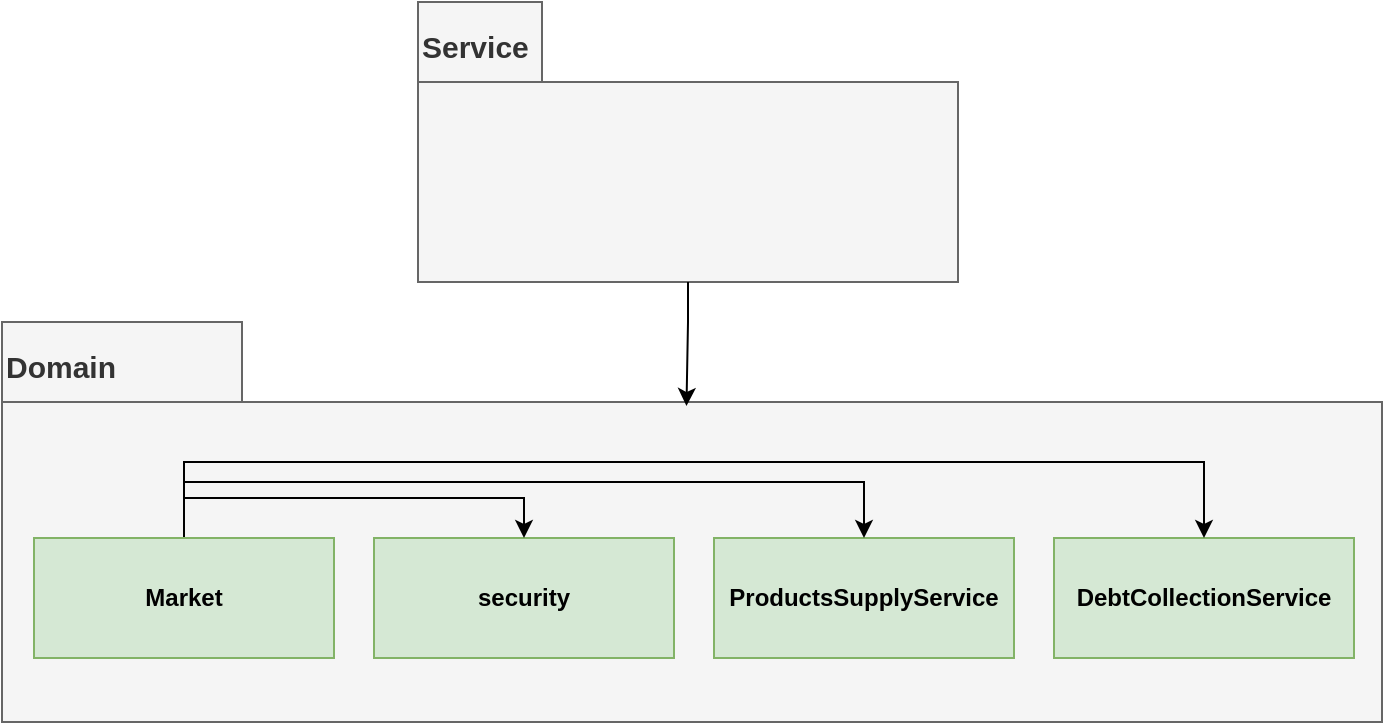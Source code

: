 <mxfile version="18.0.1" type="device"><diagram id="WINiYsrLR5DF2flFKfvO" name="Page-1"><mxGraphModel dx="1038" dy="539" grid="1" gridSize="10" guides="1" tooltips="1" connect="1" arrows="1" fold="1" page="1" pageScale="1" pageWidth="850" pageHeight="1100" math="0" shadow="0"><root><mxCell id="0"/><mxCell id="1" parent="0"/><mxCell id="gpHsnzqi3Fg0UTR9Mf0X-3" value="&lt;font style=&quot;font-size: 15px ; line-height: 0.5&quot;&gt;Service&lt;/font&gt;" style="shape=folder;fontStyle=1;spacingTop=10;tabWidth=62;tabHeight=40;tabPosition=left;html=1;align=left;verticalAlign=top;fillColor=#f5f5f5;fontColor=#333333;strokeColor=#666666;" parent="1" vertex="1"><mxGeometry x="288" y="380" width="270" height="140" as="geometry"/></mxCell><mxCell id="gpHsnzqi3Fg0UTR9Mf0X-4" value="&lt;font style=&quot;font-size: 15px ; line-height: 0.5&quot;&gt;Domain&lt;/font&gt;" style="shape=folder;fontStyle=1;spacingTop=10;tabWidth=120;tabHeight=40;tabPosition=left;html=1;align=left;verticalAlign=top;fillColor=#f5f5f5;fontColor=#333333;strokeColor=#666666;" parent="1" vertex="1"><mxGeometry x="80" y="540" width="690" height="200" as="geometry"/></mxCell><mxCell id="gpHsnzqi3Fg0UTR9Mf0X-7" value="&lt;span style=&quot;font-weight: 700&quot;&gt;DebtCollectionService&lt;/span&gt;" style="rounded=0;whiteSpace=wrap;html=1;fillColor=#d5e8d4;strokeColor=#82b366;" parent="1" vertex="1"><mxGeometry x="606" y="648" width="150" height="60" as="geometry"/></mxCell><mxCell id="gpHsnzqi3Fg0UTR9Mf0X-8" value="&lt;span style=&quot;font-weight: 700&quot;&gt;ProductsSupplyService&lt;/span&gt;" style="rounded=0;whiteSpace=wrap;html=1;fillColor=#d5e8d4;strokeColor=#82b366;" parent="1" vertex="1"><mxGeometry x="436" y="648" width="150" height="60" as="geometry"/></mxCell><mxCell id="gpHsnzqi3Fg0UTR9Mf0X-9" value="&lt;b&gt;security&lt;/b&gt;" style="rounded=0;whiteSpace=wrap;html=1;fillColor=#d5e8d4;strokeColor=#82b366;" parent="1" vertex="1"><mxGeometry x="266" y="648" width="150" height="60" as="geometry"/></mxCell><mxCell id="gpHsnzqi3Fg0UTR9Mf0X-11" style="edgeStyle=orthogonalEdgeStyle;rounded=0;orthogonalLoop=1;jettySize=auto;html=1;exitX=0.5;exitY=0;exitDx=0;exitDy=0;entryX=0.5;entryY=0;entryDx=0;entryDy=0;fontSize=15;" parent="1" source="gpHsnzqi3Fg0UTR9Mf0X-10" target="gpHsnzqi3Fg0UTR9Mf0X-9" edge="1"><mxGeometry relative="1" as="geometry"/></mxCell><mxCell id="gpHsnzqi3Fg0UTR9Mf0X-12" style="edgeStyle=orthogonalEdgeStyle;rounded=0;orthogonalLoop=1;jettySize=auto;html=1;entryX=0.5;entryY=0;entryDx=0;entryDy=0;fontSize=15;exitX=0.5;exitY=0;exitDx=0;exitDy=0;" parent="1" source="gpHsnzqi3Fg0UTR9Mf0X-10" target="gpHsnzqi3Fg0UTR9Mf0X-8" edge="1"><mxGeometry relative="1" as="geometry"><Array as="points"><mxPoint x="171" y="620"/><mxPoint x="511" y="620"/></Array></mxGeometry></mxCell><mxCell id="gpHsnzqi3Fg0UTR9Mf0X-13" style="edgeStyle=orthogonalEdgeStyle;rounded=0;orthogonalLoop=1;jettySize=auto;html=1;entryX=0.5;entryY=0;entryDx=0;entryDy=0;fontSize=15;exitX=0.5;exitY=0;exitDx=0;exitDy=0;" parent="1" source="gpHsnzqi3Fg0UTR9Mf0X-10" target="gpHsnzqi3Fg0UTR9Mf0X-7" edge="1"><mxGeometry relative="1" as="geometry"><Array as="points"><mxPoint x="171" y="610"/><mxPoint x="681" y="610"/></Array></mxGeometry></mxCell><mxCell id="gpHsnzqi3Fg0UTR9Mf0X-10" value="&lt;b&gt;Market&lt;/b&gt;" style="rounded=0;whiteSpace=wrap;html=1;fillColor=#d5e8d4;strokeColor=#82b366;" parent="1" vertex="1"><mxGeometry x="96" y="648" width="150" height="60" as="geometry"/></mxCell><mxCell id="gpHsnzqi3Fg0UTR9Mf0X-23" style="edgeStyle=orthogonalEdgeStyle;rounded=0;orthogonalLoop=1;jettySize=auto;html=1;fontSize=15;exitX=0.5;exitY=1;exitDx=0;exitDy=0;exitPerimeter=0;entryX=0.496;entryY=0.21;entryDx=0;entryDy=0;entryPerimeter=0;" parent="1" source="gpHsnzqi3Fg0UTR9Mf0X-3" target="gpHsnzqi3Fg0UTR9Mf0X-4" edge="1"><mxGeometry relative="1" as="geometry"><mxPoint x="225" y="360" as="sourcePoint"/><mxPoint x="300" y="540" as="targetPoint"/></mxGeometry></mxCell></root></mxGraphModel></diagram></mxfile>